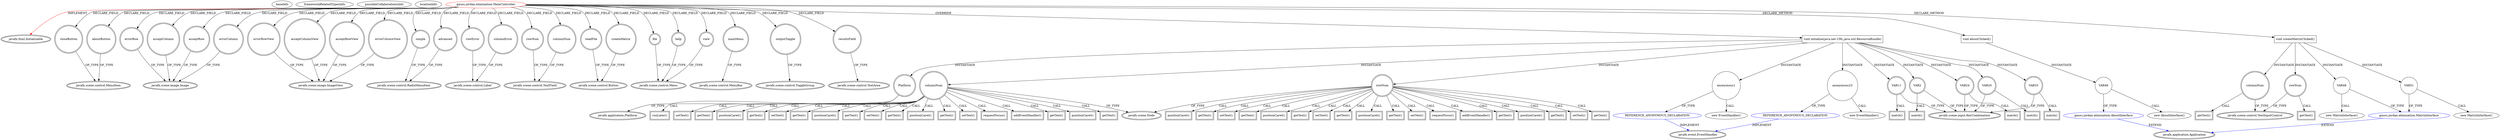 digraph {
baseInfo[graphId=4396,category="extension_graph",isAnonymous=false,possibleRelation=true]
frameworkRelatedTypesInfo[0="javafx.fxml.Initializable"]
possibleCollaborationsInfo[0="4396~CLIENT_METHOD_DECLARATION-INSTANTIATION-~javafx.fxml.Initializable ~javafx.application.Application ~false~false",1="4396~OVERRIDING_METHOD_DECLARATION-INSTANTIATION-~javafx.fxml.Initializable ~javafx.event.EventHandler ~false~true",2="4396~CLIENT_METHOD_DECLARATION-INSTANTIATION-CLIENT_METHOD_DECLARATION-INSTANTIATION-~javafx.fxml.Initializable ~javafx.application.Application ~false~false"]
locationInfo[projectName="svadlamudi-GaussJordanElimination",filePath="/svadlamudi-GaussJordanElimination/GaussJordanElimination-master/src/gauss/jordan/elimination/MainController.java",contextSignature="MainController",graphId="4396"]
0[label="gauss.jordan.elimination.MainController",vertexType="ROOT_CLIENT_CLASS_DECLARATION",isFrameworkType=false,color=red]
1[label="javafx.fxml.Initializable",vertexType="FRAMEWORK_INTERFACE_TYPE",isFrameworkType=true,peripheries=2]
2[label="aboutButton",vertexType="FIELD_DECLARATION",isFrameworkType=true,peripheries=2,shape=circle]
3[label="javafx.scene.control.MenuItem",vertexType="FRAMEWORK_CLASS_TYPE",isFrameworkType=true,peripheries=2]
4[label="acceptColumn",vertexType="FIELD_DECLARATION",isFrameworkType=true,peripheries=2,shape=circle]
5[label="javafx.scene.image.Image",vertexType="FRAMEWORK_CLASS_TYPE",isFrameworkType=true,peripheries=2]
6[label="acceptColumnView",vertexType="FIELD_DECLARATION",isFrameworkType=true,peripheries=2,shape=circle]
7[label="javafx.scene.image.ImageView",vertexType="FRAMEWORK_CLASS_TYPE",isFrameworkType=true,peripheries=2]
8[label="acceptRow",vertexType="FIELD_DECLARATION",isFrameworkType=true,peripheries=2,shape=circle]
10[label="acceptRowView",vertexType="FIELD_DECLARATION",isFrameworkType=true,peripheries=2,shape=circle]
12[label="advanced",vertexType="FIELD_DECLARATION",isFrameworkType=true,peripheries=2,shape=circle]
13[label="javafx.scene.control.RadioMenuItem",vertexType="FRAMEWORK_CLASS_TYPE",isFrameworkType=true,peripheries=2]
14[label="closeButton",vertexType="FIELD_DECLARATION",isFrameworkType=true,peripheries=2,shape=circle]
16[label="columnError",vertexType="FIELD_DECLARATION",isFrameworkType=true,peripheries=2,shape=circle]
17[label="javafx.scene.control.Label",vertexType="FRAMEWORK_CLASS_TYPE",isFrameworkType=true,peripheries=2]
18[label="columnNum",vertexType="FIELD_DECLARATION",isFrameworkType=true,peripheries=2,shape=circle]
19[label="javafx.scene.control.TextField",vertexType="FRAMEWORK_CLASS_TYPE",isFrameworkType=true,peripheries=2]
20[label="createMatrix",vertexType="FIELD_DECLARATION",isFrameworkType=true,peripheries=2,shape=circle]
21[label="javafx.scene.control.Button",vertexType="FRAMEWORK_CLASS_TYPE",isFrameworkType=true,peripheries=2]
22[label="errorColumn",vertexType="FIELD_DECLARATION",isFrameworkType=true,peripheries=2,shape=circle]
24[label="errorColumnView",vertexType="FIELD_DECLARATION",isFrameworkType=true,peripheries=2,shape=circle]
26[label="errorRow",vertexType="FIELD_DECLARATION",isFrameworkType=true,peripheries=2,shape=circle]
28[label="errorRowView",vertexType="FIELD_DECLARATION",isFrameworkType=true,peripheries=2,shape=circle]
30[label="file",vertexType="FIELD_DECLARATION",isFrameworkType=true,peripheries=2,shape=circle]
31[label="javafx.scene.control.Menu",vertexType="FRAMEWORK_CLASS_TYPE",isFrameworkType=true,peripheries=2]
32[label="help",vertexType="FIELD_DECLARATION",isFrameworkType=true,peripheries=2,shape=circle]
34[label="mainMenu",vertexType="FIELD_DECLARATION",isFrameworkType=true,peripheries=2,shape=circle]
35[label="javafx.scene.control.MenuBar",vertexType="FRAMEWORK_CLASS_TYPE",isFrameworkType=true,peripheries=2]
36[label="outputToggle",vertexType="FIELD_DECLARATION",isFrameworkType=true,peripheries=2,shape=circle]
37[label="javafx.scene.control.ToggleGroup",vertexType="FRAMEWORK_CLASS_TYPE",isFrameworkType=true,peripheries=2]
38[label="readFile",vertexType="FIELD_DECLARATION",isFrameworkType=true,peripheries=2,shape=circle]
40[label="resultsField",vertexType="FIELD_DECLARATION",isFrameworkType=true,peripheries=2,shape=circle]
41[label="javafx.scene.control.TextArea",vertexType="FRAMEWORK_CLASS_TYPE",isFrameworkType=true,peripheries=2]
42[label="rowError",vertexType="FIELD_DECLARATION",isFrameworkType=true,peripheries=2,shape=circle]
44[label="rowNum",vertexType="FIELD_DECLARATION",isFrameworkType=true,peripheries=2,shape=circle]
46[label="simple",vertexType="FIELD_DECLARATION",isFrameworkType=true,peripheries=2,shape=circle]
48[label="view",vertexType="FIELD_DECLARATION",isFrameworkType=true,peripheries=2,shape=circle]
50[label="void initialize(java.net.URL,java.util.ResourceBundle)",vertexType="OVERRIDING_METHOD_DECLARATION",isFrameworkType=false,shape=box]
51[label="rowNum",vertexType="VARIABLE_EXPRESION",isFrameworkType=true,peripheries=2,shape=circle]
53[label="javafx.scene.Node",vertexType="FRAMEWORK_CLASS_TYPE",isFrameworkType=true,peripheries=2]
52[label="addEventHandler()",vertexType="INSIDE_CALL",isFrameworkType=true,peripheries=2,shape=box]
55[label="anonymous1",vertexType="VARIABLE_EXPRESION",isFrameworkType=false,shape=circle]
56[label="REFERENCE_ANONYMOUS_DECLARATION",vertexType="REFERENCE_ANONYMOUS_DECLARATION",isFrameworkType=false,color=blue]
57[label="javafx.event.EventHandler",vertexType="FRAMEWORK_INTERFACE_TYPE",isFrameworkType=true,peripheries=2]
54[label="new EventHandler()",vertexType="CONSTRUCTOR_CALL",isFrameworkType=false]
58[label="VAR2",vertexType="VARIABLE_EXPRESION",isFrameworkType=true,peripheries=2,shape=circle]
60[label="javafx.scene.input.KeyCombination",vertexType="FRAMEWORK_CLASS_TYPE",isFrameworkType=true,peripheries=2]
59[label="match()",vertexType="INSIDE_CALL",isFrameworkType=true,peripheries=2,shape=box]
62[label="getText()",vertexType="INSIDE_CALL",isFrameworkType=true,peripheries=2,shape=box]
64[label="positionCaret()",vertexType="INSIDE_CALL",isFrameworkType=true,peripheries=2,shape=box]
66[label="getText()",vertexType="INSIDE_CALL",isFrameworkType=true,peripheries=2,shape=box]
68[label="setText()",vertexType="INSIDE_CALL",isFrameworkType=true,peripheries=2,shape=box]
70[label="getText()",vertexType="INSIDE_CALL",isFrameworkType=true,peripheries=2,shape=box]
72[label="positionCaret()",vertexType="INSIDE_CALL",isFrameworkType=true,peripheries=2,shape=box]
74[label="getText()",vertexType="INSIDE_CALL",isFrameworkType=true,peripheries=2,shape=box]
76[label="setText()",vertexType="INSIDE_CALL",isFrameworkType=true,peripheries=2,shape=box]
77[label="VAR11",vertexType="VARIABLE_EXPRESION",isFrameworkType=true,peripheries=2,shape=circle]
78[label="match()",vertexType="INSIDE_CALL",isFrameworkType=true,peripheries=2,shape=box]
81[label="getText()",vertexType="INSIDE_CALL",isFrameworkType=true,peripheries=2,shape=box]
83[label="positionCaret()",vertexType="INSIDE_CALL",isFrameworkType=true,peripheries=2,shape=box]
85[label="getText()",vertexType="INSIDE_CALL",isFrameworkType=true,peripheries=2,shape=box]
87[label="setText()",vertexType="INSIDE_CALL",isFrameworkType=true,peripheries=2,shape=box]
89[label="getText()",vertexType="INSIDE_CALL",isFrameworkType=true,peripheries=2,shape=box]
91[label="positionCaret()",vertexType="INSIDE_CALL",isFrameworkType=true,peripheries=2,shape=box]
93[label="getText()",vertexType="INSIDE_CALL",isFrameworkType=true,peripheries=2,shape=box]
95[label="setText()",vertexType="INSIDE_CALL",isFrameworkType=true,peripheries=2,shape=box]
96[label="VAR20",vertexType="VARIABLE_EXPRESION",isFrameworkType=true,peripheries=2,shape=circle]
97[label="match()",vertexType="INSIDE_CALL",isFrameworkType=true,peripheries=2,shape=box]
99[label="columnNum",vertexType="VARIABLE_EXPRESION",isFrameworkType=true,peripheries=2,shape=circle]
100[label="requestFocus()",vertexType="INSIDE_CALL",isFrameworkType=true,peripheries=2,shape=box]
103[label="addEventHandler()",vertexType="INSIDE_CALL",isFrameworkType=true,peripheries=2,shape=box]
105[label="anonymous23",vertexType="VARIABLE_EXPRESION",isFrameworkType=false,shape=circle]
106[label="REFERENCE_ANONYMOUS_DECLARATION",vertexType="REFERENCE_ANONYMOUS_DECLARATION",isFrameworkType=false,color=blue]
104[label="new EventHandler()",vertexType="CONSTRUCTOR_CALL",isFrameworkType=false]
108[label="VAR24",vertexType="VARIABLE_EXPRESION",isFrameworkType=true,peripheries=2,shape=circle]
109[label="match()",vertexType="INSIDE_CALL",isFrameworkType=true,peripheries=2,shape=box]
112[label="getText()",vertexType="INSIDE_CALL",isFrameworkType=true,peripheries=2,shape=box]
114[label="positionCaret()",vertexType="INSIDE_CALL",isFrameworkType=true,peripheries=2,shape=box]
116[label="getText()",vertexType="INSIDE_CALL",isFrameworkType=true,peripheries=2,shape=box]
118[label="setText()",vertexType="INSIDE_CALL",isFrameworkType=true,peripheries=2,shape=box]
120[label="getText()",vertexType="INSIDE_CALL",isFrameworkType=true,peripheries=2,shape=box]
122[label="positionCaret()",vertexType="INSIDE_CALL",isFrameworkType=true,peripheries=2,shape=box]
124[label="getText()",vertexType="INSIDE_CALL",isFrameworkType=true,peripheries=2,shape=box]
126[label="setText()",vertexType="INSIDE_CALL",isFrameworkType=true,peripheries=2,shape=box]
127[label="VAR33",vertexType="VARIABLE_EXPRESION",isFrameworkType=true,peripheries=2,shape=circle]
128[label="match()",vertexType="INSIDE_CALL",isFrameworkType=true,peripheries=2,shape=box]
131[label="getText()",vertexType="INSIDE_CALL",isFrameworkType=true,peripheries=2,shape=box]
133[label="positionCaret()",vertexType="INSIDE_CALL",isFrameworkType=true,peripheries=2,shape=box]
135[label="getText()",vertexType="INSIDE_CALL",isFrameworkType=true,peripheries=2,shape=box]
137[label="setText()",vertexType="INSIDE_CALL",isFrameworkType=true,peripheries=2,shape=box]
139[label="getText()",vertexType="INSIDE_CALL",isFrameworkType=true,peripheries=2,shape=box]
141[label="positionCaret()",vertexType="INSIDE_CALL",isFrameworkType=true,peripheries=2,shape=box]
143[label="getText()",vertexType="INSIDE_CALL",isFrameworkType=true,peripheries=2,shape=box]
145[label="setText()",vertexType="INSIDE_CALL",isFrameworkType=true,peripheries=2,shape=box]
146[label="Platform",vertexType="VARIABLE_EXPRESION",isFrameworkType=true,peripheries=2,shape=circle]
148[label="javafx.application.Platform",vertexType="FRAMEWORK_CLASS_TYPE",isFrameworkType=true,peripheries=2]
147[label="runLater()",vertexType="INSIDE_CALL",isFrameworkType=true,peripheries=2,shape=box]
150[label="requestFocus()",vertexType="INSIDE_CALL",isFrameworkType=true,peripheries=2,shape=box]
159[label="void aboutClicked()",vertexType="CLIENT_METHOD_DECLARATION",isFrameworkType=false,shape=box]
161[label="VAR46",vertexType="VARIABLE_EXPRESION",isFrameworkType=false,shape=circle]
162[label="gauss.jordan.elimination.AboutInterface",vertexType="REFERENCE_CLIENT_CLASS_DECLARATION",isFrameworkType=false,color=blue]
163[label="javafx.application.Application",vertexType="FRAMEWORK_CLASS_TYPE",isFrameworkType=true,peripheries=2]
160[label="new AboutInterface()",vertexType="CONSTRUCTOR_CALL",isFrameworkType=false]
168[label="void createMatrixClicked()",vertexType="CLIENT_METHOD_DECLARATION",isFrameworkType=false,shape=box]
170[label="VAR48",vertexType="VARIABLE_EXPRESION",isFrameworkType=false,shape=circle]
171[label="gauss.jordan.elimination.MatrixInterface",vertexType="REFERENCE_CLIENT_CLASS_DECLARATION",isFrameworkType=false,color=blue]
169[label="new MatrixInterface()",vertexType="CONSTRUCTOR_CALL",isFrameworkType=false]
173[label="rowNum",vertexType="VARIABLE_EXPRESION",isFrameworkType=true,peripheries=2,shape=circle]
175[label="javafx.scene.control.TextInputControl",vertexType="FRAMEWORK_CLASS_TYPE",isFrameworkType=true,peripheries=2]
174[label="getText()",vertexType="INSIDE_CALL",isFrameworkType=true,peripheries=2,shape=box]
176[label="columnNum",vertexType="VARIABLE_EXPRESION",isFrameworkType=true,peripheries=2,shape=circle]
177[label="getText()",vertexType="INSIDE_CALL",isFrameworkType=true,peripheries=2,shape=box]
180[label="VAR51",vertexType="VARIABLE_EXPRESION",isFrameworkType=false,shape=circle]
179[label="new MatrixInterface()",vertexType="CONSTRUCTOR_CALL",isFrameworkType=false]
0->1[label="IMPLEMENT",color=red]
0->2[label="DECLARE_FIELD"]
2->3[label="OF_TYPE"]
0->4[label="DECLARE_FIELD"]
4->5[label="OF_TYPE"]
0->6[label="DECLARE_FIELD"]
6->7[label="OF_TYPE"]
0->8[label="DECLARE_FIELD"]
8->5[label="OF_TYPE"]
0->10[label="DECLARE_FIELD"]
10->7[label="OF_TYPE"]
0->12[label="DECLARE_FIELD"]
12->13[label="OF_TYPE"]
0->14[label="DECLARE_FIELD"]
14->3[label="OF_TYPE"]
0->16[label="DECLARE_FIELD"]
16->17[label="OF_TYPE"]
0->18[label="DECLARE_FIELD"]
18->19[label="OF_TYPE"]
0->20[label="DECLARE_FIELD"]
20->21[label="OF_TYPE"]
0->22[label="DECLARE_FIELD"]
22->5[label="OF_TYPE"]
0->24[label="DECLARE_FIELD"]
24->7[label="OF_TYPE"]
0->26[label="DECLARE_FIELD"]
26->5[label="OF_TYPE"]
0->28[label="DECLARE_FIELD"]
28->7[label="OF_TYPE"]
0->30[label="DECLARE_FIELD"]
30->31[label="OF_TYPE"]
0->32[label="DECLARE_FIELD"]
32->31[label="OF_TYPE"]
0->34[label="DECLARE_FIELD"]
34->35[label="OF_TYPE"]
0->36[label="DECLARE_FIELD"]
36->37[label="OF_TYPE"]
0->38[label="DECLARE_FIELD"]
38->21[label="OF_TYPE"]
0->40[label="DECLARE_FIELD"]
40->41[label="OF_TYPE"]
0->42[label="DECLARE_FIELD"]
42->17[label="OF_TYPE"]
0->44[label="DECLARE_FIELD"]
44->19[label="OF_TYPE"]
0->46[label="DECLARE_FIELD"]
46->13[label="OF_TYPE"]
0->48[label="DECLARE_FIELD"]
48->31[label="OF_TYPE"]
0->50[label="OVERRIDE"]
50->51[label="INSTANTIATE"]
51->53[label="OF_TYPE"]
51->52[label="CALL"]
50->55[label="INSTANTIATE"]
56->57[label="IMPLEMENT",color=blue]
55->56[label="OF_TYPE"]
55->54[label="CALL"]
50->58[label="INSTANTIATE"]
58->60[label="OF_TYPE"]
58->59[label="CALL"]
51->62[label="CALL"]
51->64[label="CALL"]
51->66[label="CALL"]
51->68[label="CALL"]
51->70[label="CALL"]
51->72[label="CALL"]
51->74[label="CALL"]
51->76[label="CALL"]
50->77[label="INSTANTIATE"]
77->60[label="OF_TYPE"]
77->78[label="CALL"]
51->81[label="CALL"]
51->83[label="CALL"]
51->85[label="CALL"]
51->87[label="CALL"]
51->89[label="CALL"]
51->91[label="CALL"]
51->93[label="CALL"]
51->95[label="CALL"]
50->96[label="INSTANTIATE"]
96->60[label="OF_TYPE"]
96->97[label="CALL"]
50->99[label="INSTANTIATE"]
99->53[label="OF_TYPE"]
99->100[label="CALL"]
99->103[label="CALL"]
50->105[label="INSTANTIATE"]
106->57[label="IMPLEMENT",color=blue]
105->106[label="OF_TYPE"]
105->104[label="CALL"]
50->108[label="INSTANTIATE"]
108->60[label="OF_TYPE"]
108->109[label="CALL"]
99->112[label="CALL"]
99->114[label="CALL"]
99->116[label="CALL"]
99->118[label="CALL"]
99->120[label="CALL"]
99->122[label="CALL"]
99->124[label="CALL"]
99->126[label="CALL"]
50->127[label="INSTANTIATE"]
127->60[label="OF_TYPE"]
127->128[label="CALL"]
99->131[label="CALL"]
99->133[label="CALL"]
99->135[label="CALL"]
99->137[label="CALL"]
99->139[label="CALL"]
99->141[label="CALL"]
99->143[label="CALL"]
99->145[label="CALL"]
50->146[label="INSTANTIATE"]
146->148[label="OF_TYPE"]
146->147[label="CALL"]
51->150[label="CALL"]
0->159[label="DECLARE_METHOD"]
159->161[label="INSTANTIATE"]
162->163[label="EXTEND",color=blue]
161->162[label="OF_TYPE"]
161->160[label="CALL"]
0->168[label="DECLARE_METHOD"]
168->170[label="INSTANTIATE"]
171->163[label="EXTEND",color=blue]
170->171[label="OF_TYPE"]
170->169[label="CALL"]
168->173[label="INSTANTIATE"]
173->175[label="OF_TYPE"]
173->174[label="CALL"]
168->176[label="INSTANTIATE"]
176->175[label="OF_TYPE"]
176->177[label="CALL"]
168->180[label="INSTANTIATE"]
180->171[label="OF_TYPE"]
180->179[label="CALL"]
}
